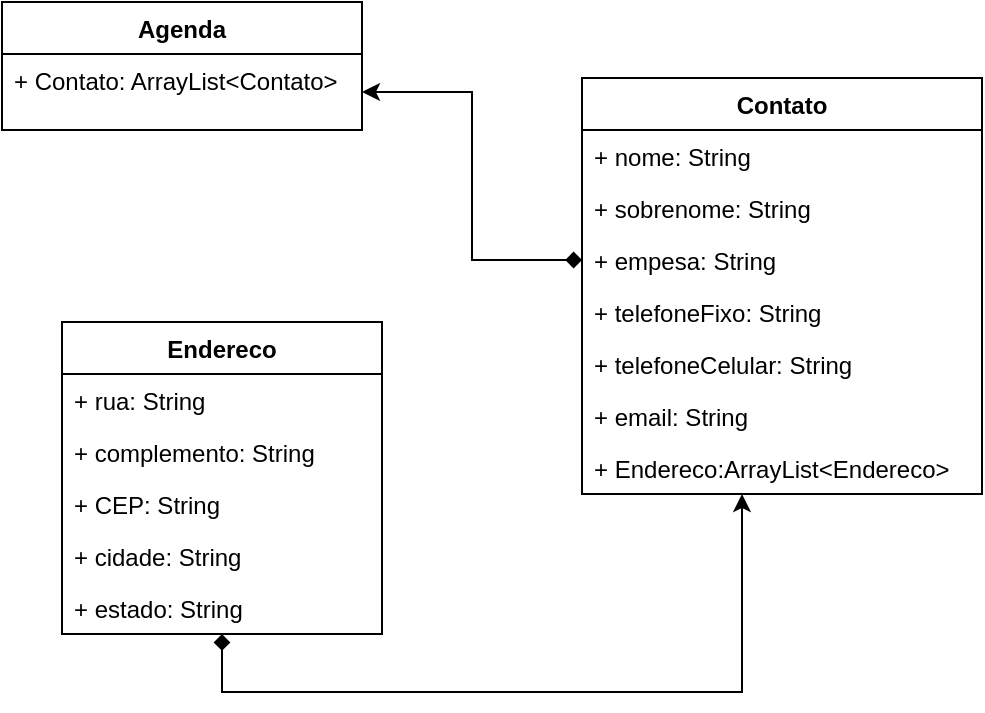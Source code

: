 <mxfile version="14.8.0" type="device"><diagram id="3ZJWgEZ5SrUPEWWnUgsw" name="Page-1"><mxGraphModel dx="868" dy="450" grid="1" gridSize="10" guides="1" tooltips="1" connect="1" arrows="1" fold="1" page="1" pageScale="1" pageWidth="827" pageHeight="1169" math="0" shadow="0"><root><mxCell id="0"/><mxCell id="1" parent="0"/><mxCell id="DTx-70K8X2ONVKCRwghS-6" style="edgeStyle=orthogonalEdgeStyle;rounded=0;orthogonalLoop=1;jettySize=auto;html=1;startArrow=diamond;startFill=1;" edge="1" parent="1" source="B4WI5zhBgW0sM7A2gvYz-21" target="DTx-70K8X2ONVKCRwghS-7"><mxGeometry relative="1" as="geometry"><mxPoint x="670" y="290" as="targetPoint"/><Array as="points"><mxPoint x="410" y="355"/><mxPoint x="670" y="355"/></Array></mxGeometry></mxCell><mxCell id="B4WI5zhBgW0sM7A2gvYz-21" value="Endereco" style="swimlane;fontStyle=1;align=center;verticalAlign=top;childLayout=stackLayout;horizontal=1;startSize=26;horizontalStack=0;resizeParent=1;resizeParentMax=0;resizeLast=0;collapsible=1;marginBottom=0;" parent="1" vertex="1"><mxGeometry x="330" y="170" width="160" height="156" as="geometry"/></mxCell><mxCell id="B4WI5zhBgW0sM7A2gvYz-22" value="+ rua: String" style="text;strokeColor=none;fillColor=none;align=left;verticalAlign=top;spacingLeft=4;spacingRight=4;overflow=hidden;rotatable=0;points=[[0,0.5],[1,0.5]];portConstraint=eastwest;" parent="B4WI5zhBgW0sM7A2gvYz-21" vertex="1"><mxGeometry y="26" width="160" height="26" as="geometry"/></mxCell><mxCell id="B4WI5zhBgW0sM7A2gvYz-25" value="+ complemento: String" style="text;strokeColor=none;fillColor=none;align=left;verticalAlign=top;spacingLeft=4;spacingRight=4;overflow=hidden;rotatable=0;points=[[0,0.5],[1,0.5]];portConstraint=eastwest;" parent="B4WI5zhBgW0sM7A2gvYz-21" vertex="1"><mxGeometry y="52" width="160" height="26" as="geometry"/></mxCell><mxCell id="B4WI5zhBgW0sM7A2gvYz-26" value="+ CEP: String" style="text;strokeColor=none;fillColor=none;align=left;verticalAlign=top;spacingLeft=4;spacingRight=4;overflow=hidden;rotatable=0;points=[[0,0.5],[1,0.5]];portConstraint=eastwest;" parent="B4WI5zhBgW0sM7A2gvYz-21" vertex="1"><mxGeometry y="78" width="160" height="26" as="geometry"/></mxCell><mxCell id="DTx-70K8X2ONVKCRwghS-4" value="+ cidade: String" style="text;strokeColor=none;fillColor=none;align=left;verticalAlign=top;spacingLeft=4;spacingRight=4;overflow=hidden;rotatable=0;points=[[0,0.5],[1,0.5]];portConstraint=eastwest;" vertex="1" parent="B4WI5zhBgW0sM7A2gvYz-21"><mxGeometry y="104" width="160" height="26" as="geometry"/></mxCell><mxCell id="DTx-70K8X2ONVKCRwghS-5" value="+ estado: String" style="text;strokeColor=none;fillColor=none;align=left;verticalAlign=top;spacingLeft=4;spacingRight=4;overflow=hidden;rotatable=0;points=[[0,0.5],[1,0.5]];portConstraint=eastwest;" vertex="1" parent="B4WI5zhBgW0sM7A2gvYz-21"><mxGeometry y="130" width="160" height="26" as="geometry"/></mxCell><mxCell id="B4WI5zhBgW0sM7A2gvYz-27" value="Agenda" style="swimlane;fontStyle=1;align=center;verticalAlign=top;childLayout=stackLayout;horizontal=1;startSize=26;horizontalStack=0;resizeParent=1;resizeParentMax=0;resizeLast=0;collapsible=1;marginBottom=0;" parent="1" vertex="1"><mxGeometry x="300" y="10" width="180" height="64" as="geometry"/></mxCell><mxCell id="B4WI5zhBgW0sM7A2gvYz-28" value="+ Contato: ArrayList&lt;Contato&gt;" style="text;strokeColor=none;fillColor=none;align=left;verticalAlign=top;spacingLeft=4;spacingRight=4;overflow=hidden;rotatable=0;points=[[0,0.5],[1,0.5]];portConstraint=eastwest;" parent="B4WI5zhBgW0sM7A2gvYz-27" vertex="1"><mxGeometry y="26" width="180" height="38" as="geometry"/></mxCell><mxCell id="B4WI5zhBgW0sM7A2gvYz-33" value="Contato" style="swimlane;fontStyle=1;align=center;verticalAlign=top;childLayout=stackLayout;horizontal=1;startSize=26;horizontalStack=0;resizeParent=1;resizeParentMax=0;resizeLast=0;collapsible=1;marginBottom=0;" parent="1" vertex="1"><mxGeometry x="590" y="48" width="200" height="208" as="geometry"/></mxCell><mxCell id="B4WI5zhBgW0sM7A2gvYz-34" value="+ nome: String" style="text;strokeColor=none;fillColor=none;align=left;verticalAlign=top;spacingLeft=4;spacingRight=4;overflow=hidden;rotatable=0;points=[[0,0.5],[1,0.5]];portConstraint=eastwest;" parent="B4WI5zhBgW0sM7A2gvYz-33" vertex="1"><mxGeometry y="26" width="200" height="26" as="geometry"/></mxCell><mxCell id="B4WI5zhBgW0sM7A2gvYz-35" value="+ sobrenome: String" style="text;strokeColor=none;fillColor=none;align=left;verticalAlign=top;spacingLeft=4;spacingRight=4;overflow=hidden;rotatable=0;points=[[0,0.5],[1,0.5]];portConstraint=eastwest;" parent="B4WI5zhBgW0sM7A2gvYz-33" vertex="1"><mxGeometry y="52" width="200" height="26" as="geometry"/></mxCell><mxCell id="B4WI5zhBgW0sM7A2gvYz-36" value="+ empesa: String" style="text;strokeColor=none;fillColor=none;align=left;verticalAlign=top;spacingLeft=4;spacingRight=4;overflow=hidden;rotatable=0;points=[[0,0.5],[1,0.5]];portConstraint=eastwest;" parent="B4WI5zhBgW0sM7A2gvYz-33" vertex="1"><mxGeometry y="78" width="200" height="26" as="geometry"/></mxCell><mxCell id="DTx-70K8X2ONVKCRwghS-1" value="+ telefoneFixo: String" style="text;strokeColor=none;fillColor=none;align=left;verticalAlign=top;spacingLeft=4;spacingRight=4;overflow=hidden;rotatable=0;points=[[0,0.5],[1,0.5]];portConstraint=eastwest;" vertex="1" parent="B4WI5zhBgW0sM7A2gvYz-33"><mxGeometry y="104" width="200" height="26" as="geometry"/></mxCell><mxCell id="DTx-70K8X2ONVKCRwghS-2" value="+ telefoneCelular: String" style="text;strokeColor=none;fillColor=none;align=left;verticalAlign=top;spacingLeft=4;spacingRight=4;overflow=hidden;rotatable=0;points=[[0,0.5],[1,0.5]];portConstraint=eastwest;" vertex="1" parent="B4WI5zhBgW0sM7A2gvYz-33"><mxGeometry y="130" width="200" height="26" as="geometry"/></mxCell><mxCell id="DTx-70K8X2ONVKCRwghS-3" value="+ email: String" style="text;strokeColor=none;fillColor=none;align=left;verticalAlign=top;spacingLeft=4;spacingRight=4;overflow=hidden;rotatable=0;points=[[0,0.5],[1,0.5]];portConstraint=eastwest;fontStyle=0" vertex="1" parent="B4WI5zhBgW0sM7A2gvYz-33"><mxGeometry y="156" width="200" height="26" as="geometry"/></mxCell><mxCell id="DTx-70K8X2ONVKCRwghS-7" value="+ Endereco:ArrayList&lt;Endereco&gt;" style="text;strokeColor=none;fillColor=none;align=left;verticalAlign=top;spacingLeft=4;spacingRight=4;overflow=hidden;rotatable=0;points=[[0,0.5],[1,0.5]];portConstraint=eastwest;" vertex="1" parent="B4WI5zhBgW0sM7A2gvYz-33"><mxGeometry y="182" width="200" height="26" as="geometry"/></mxCell><mxCell id="B4WI5zhBgW0sM7A2gvYz-40" style="edgeStyle=orthogonalEdgeStyle;rounded=0;orthogonalLoop=1;jettySize=auto;html=1;entryX=0;entryY=0.5;entryDx=0;entryDy=0;endArrow=diamond;endFill=1;startArrow=classic;startFill=1;" parent="1" source="B4WI5zhBgW0sM7A2gvYz-28" target="B4WI5zhBgW0sM7A2gvYz-36" edge="1"><mxGeometry relative="1" as="geometry"/></mxCell></root></mxGraphModel></diagram></mxfile>